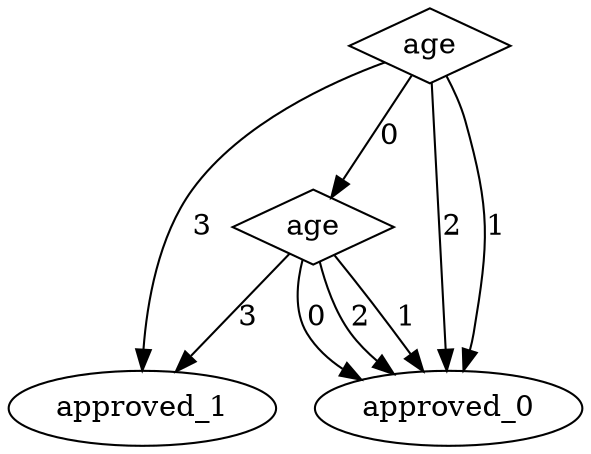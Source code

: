 digraph {
node [label=approved_1,style=""] approved_1
node [label=approved_0,style=""] approved_0
node [label=approved_0,style=""] approved_0
node [label=approved_0,style=""] approved_0
node [label=approved_1,style=""] approved_1
node [label=approved_0,style=""] approved_0
node [label=approved_0,style=""] approved_0
node [label=age,shape="diamond",style=""] 1
node [label=age,shape="diamond",style=""] 0

1 -> approved_1 [label="3"]
1 -> approved_0 [label="2"]
1 -> approved_0 [label="1"]
1 -> approved_0 [label="0"]
0 -> approved_1 [label="3"]
0 -> approved_0 [label="2"]
0 -> approved_0 [label="1"]
0 -> 1 [label="0"]
}
